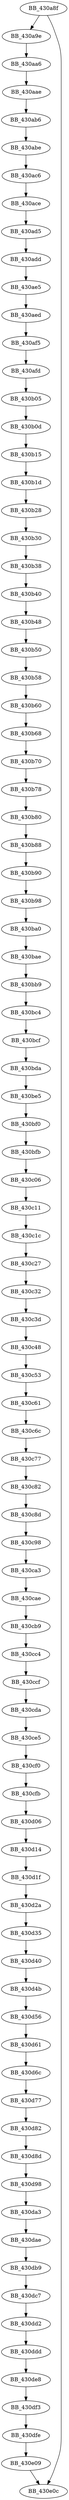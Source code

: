 DiGraph ___free_lc_time{
BB_430a8f->BB_430a9e
BB_430a8f->BB_430e0c
BB_430a9e->BB_430aa6
BB_430aa6->BB_430aae
BB_430aae->BB_430ab6
BB_430ab6->BB_430abe
BB_430abe->BB_430ac6
BB_430ac6->BB_430ace
BB_430ace->BB_430ad5
BB_430ad5->BB_430add
BB_430add->BB_430ae5
BB_430ae5->BB_430aed
BB_430aed->BB_430af5
BB_430af5->BB_430afd
BB_430afd->BB_430b05
BB_430b05->BB_430b0d
BB_430b0d->BB_430b15
BB_430b15->BB_430b1d
BB_430b1d->BB_430b28
BB_430b28->BB_430b30
BB_430b30->BB_430b38
BB_430b38->BB_430b40
BB_430b40->BB_430b48
BB_430b48->BB_430b50
BB_430b50->BB_430b58
BB_430b58->BB_430b60
BB_430b60->BB_430b68
BB_430b68->BB_430b70
BB_430b70->BB_430b78
BB_430b78->BB_430b80
BB_430b80->BB_430b88
BB_430b88->BB_430b90
BB_430b90->BB_430b98
BB_430b98->BB_430ba0
BB_430ba0->BB_430bae
BB_430bae->BB_430bb9
BB_430bb9->BB_430bc4
BB_430bc4->BB_430bcf
BB_430bcf->BB_430bda
BB_430bda->BB_430be5
BB_430be5->BB_430bf0
BB_430bf0->BB_430bfb
BB_430bfb->BB_430c06
BB_430c06->BB_430c11
BB_430c11->BB_430c1c
BB_430c1c->BB_430c27
BB_430c27->BB_430c32
BB_430c32->BB_430c3d
BB_430c3d->BB_430c48
BB_430c48->BB_430c53
BB_430c53->BB_430c61
BB_430c61->BB_430c6c
BB_430c6c->BB_430c77
BB_430c77->BB_430c82
BB_430c82->BB_430c8d
BB_430c8d->BB_430c98
BB_430c98->BB_430ca3
BB_430ca3->BB_430cae
BB_430cae->BB_430cb9
BB_430cb9->BB_430cc4
BB_430cc4->BB_430ccf
BB_430ccf->BB_430cda
BB_430cda->BB_430ce5
BB_430ce5->BB_430cf0
BB_430cf0->BB_430cfb
BB_430cfb->BB_430d06
BB_430d06->BB_430d14
BB_430d14->BB_430d1f
BB_430d1f->BB_430d2a
BB_430d2a->BB_430d35
BB_430d35->BB_430d40
BB_430d40->BB_430d4b
BB_430d4b->BB_430d56
BB_430d56->BB_430d61
BB_430d61->BB_430d6c
BB_430d6c->BB_430d77
BB_430d77->BB_430d82
BB_430d82->BB_430d8d
BB_430d8d->BB_430d98
BB_430d98->BB_430da3
BB_430da3->BB_430dae
BB_430dae->BB_430db9
BB_430db9->BB_430dc7
BB_430dc7->BB_430dd2
BB_430dd2->BB_430ddd
BB_430ddd->BB_430de8
BB_430de8->BB_430df3
BB_430df3->BB_430dfe
BB_430dfe->BB_430e09
BB_430e09->BB_430e0c
}
